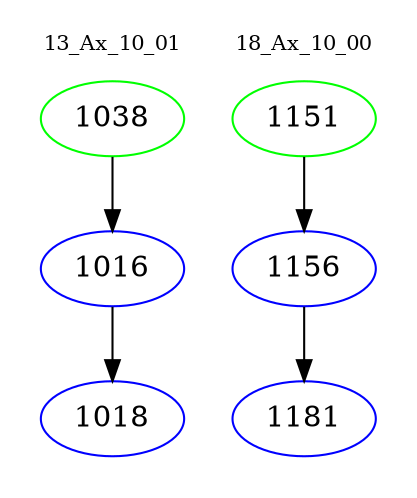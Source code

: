 digraph{
subgraph cluster_0 {
color = white
label = "13_Ax_10_01";
fontsize=10;
T0_1038 [label="1038", color="green"]
T0_1038 -> T0_1016 [color="black"]
T0_1016 [label="1016", color="blue"]
T0_1016 -> T0_1018 [color="black"]
T0_1018 [label="1018", color="blue"]
}
subgraph cluster_1 {
color = white
label = "18_Ax_10_00";
fontsize=10;
T1_1151 [label="1151", color="green"]
T1_1151 -> T1_1156 [color="black"]
T1_1156 [label="1156", color="blue"]
T1_1156 -> T1_1181 [color="black"]
T1_1181 [label="1181", color="blue"]
}
}
